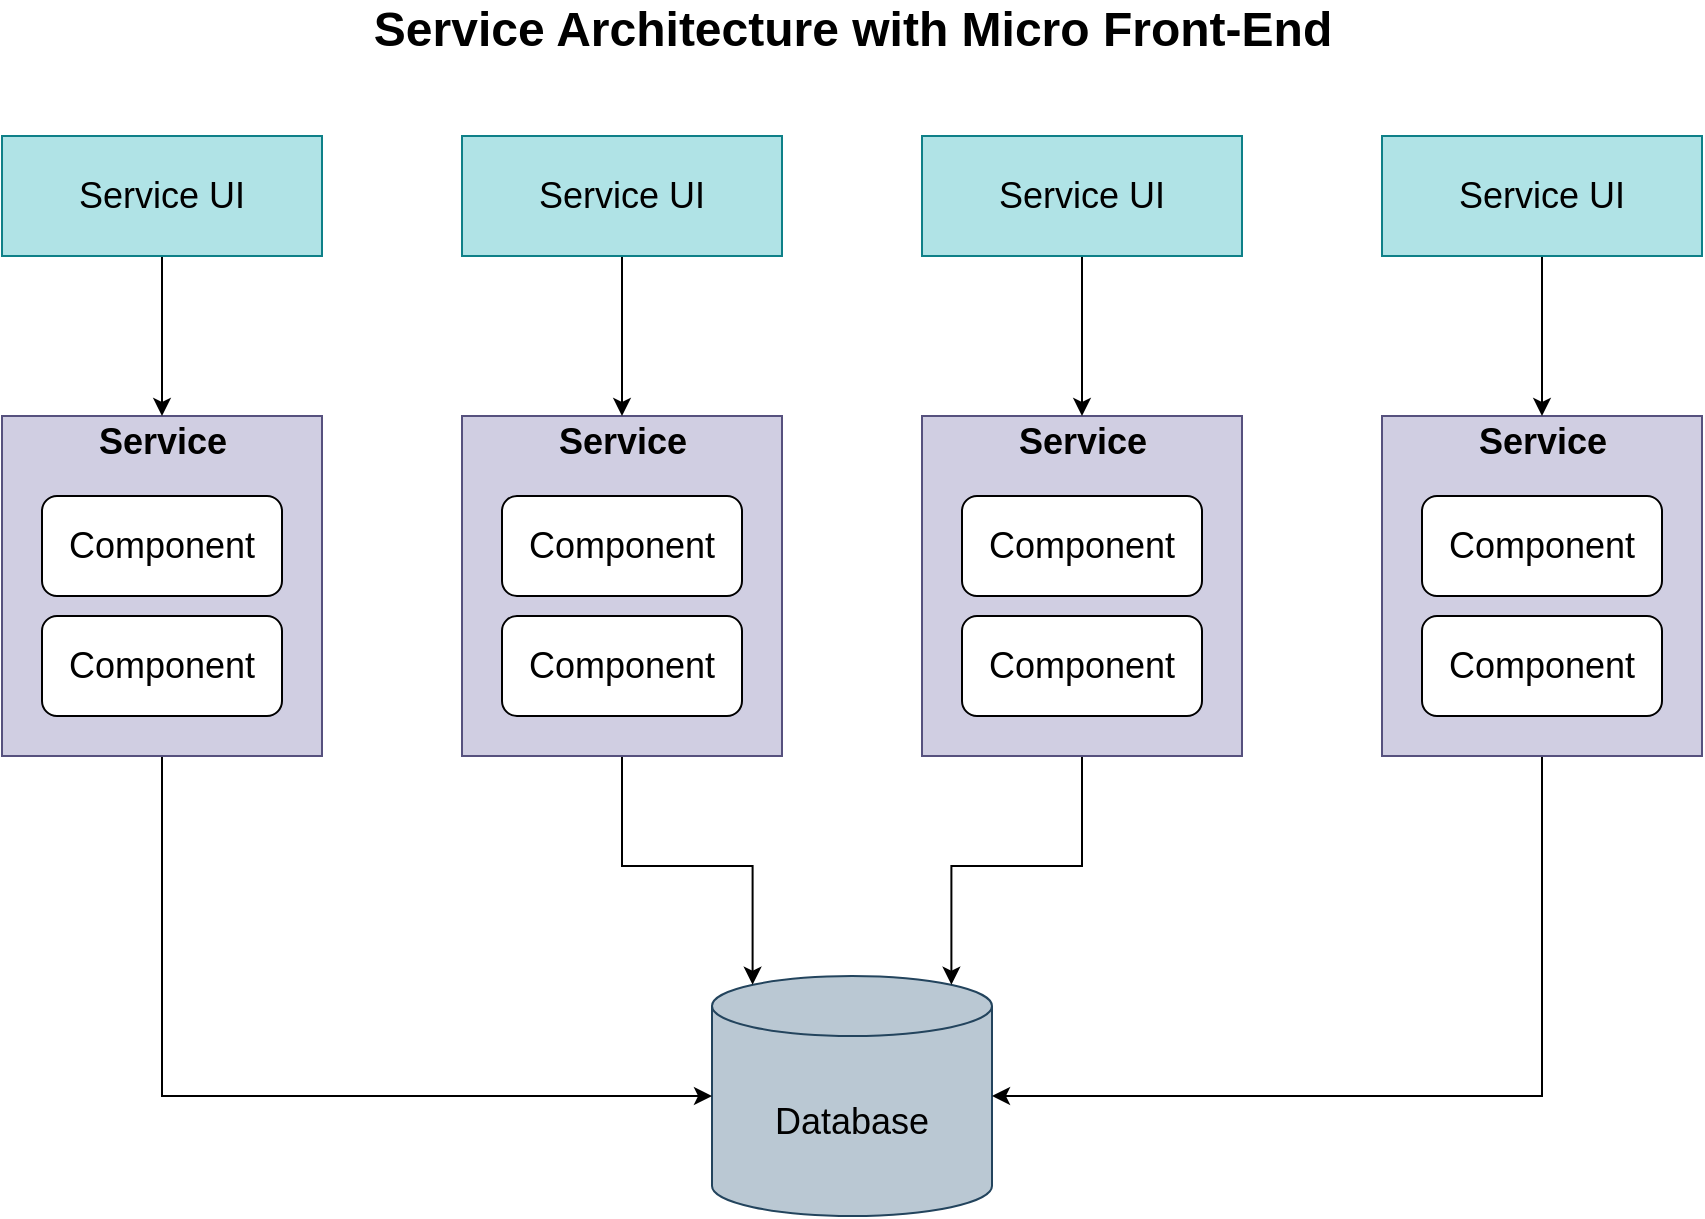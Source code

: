 <mxfile version="14.6.13" type="device"><diagram id="jT96BS46S8teOjkK06s0" name="Page-1"><mxGraphModel dx="1093" dy="1275" grid="1" gridSize="10" guides="1" tooltips="1" connect="1" arrows="1" fold="1" page="1" pageScale="1" pageWidth="1169" pageHeight="827" math="0" shadow="0"><root><mxCell id="0"/><mxCell id="1" parent="0"/><mxCell id="bbJNHcriBx7SgrGQFmhu-1" value="&lt;font style=&quot;font-size: 18px&quot;&gt;Database&lt;/font&gt;" style="shape=cylinder3;whiteSpace=wrap;html=1;boundedLbl=1;backgroundOutline=1;size=15;fillColor=#bac8d3;strokeColor=#23445d;" vertex="1" parent="1"><mxGeometry x="515" y="500" width="140" height="120" as="geometry"/></mxCell><mxCell id="bbJNHcriBx7SgrGQFmhu-31" style="edgeStyle=orthogonalEdgeStyle;rounded=0;orthogonalLoop=1;jettySize=auto;html=1;entryX=0;entryY=0.5;entryDx=0;entryDy=0;entryPerimeter=0;exitX=0.5;exitY=1;exitDx=0;exitDy=0;" edge="1" parent="1" source="bbJNHcriBx7SgrGQFmhu-6" target="bbJNHcriBx7SgrGQFmhu-1"><mxGeometry relative="1" as="geometry"/></mxCell><mxCell id="bbJNHcriBx7SgrGQFmhu-6" value="" style="rounded=0;whiteSpace=wrap;html=1;fillColor=#d0cee2;strokeColor=#56517e;" vertex="1" parent="1"><mxGeometry x="160" y="220" width="160" height="170" as="geometry"/></mxCell><mxCell id="bbJNHcriBx7SgrGQFmhu-5" value="&lt;font style=&quot;font-size: 18px&quot;&gt;&lt;b&gt;Service&lt;/b&gt;&lt;/font&gt;" style="text;html=1;align=center;verticalAlign=middle;resizable=0;points=[];autosize=1;strokeColor=none;" vertex="1" parent="1"><mxGeometry x="200" y="223" width="80" height="20" as="geometry"/></mxCell><mxCell id="bbJNHcriBx7SgrGQFmhu-4" value="&lt;font style=&quot;font-size: 18px&quot;&gt;Component&lt;/font&gt;" style="rounded=1;whiteSpace=wrap;html=1;" vertex="1" parent="1"><mxGeometry x="180" y="260" width="120" height="50" as="geometry"/></mxCell><mxCell id="bbJNHcriBx7SgrGQFmhu-7" value="&lt;font style=&quot;font-size: 18px&quot;&gt;Component&lt;/font&gt;" style="rounded=1;whiteSpace=wrap;html=1;" vertex="1" parent="1"><mxGeometry x="180" y="320" width="120" height="50" as="geometry"/></mxCell><mxCell id="bbJNHcriBx7SgrGQFmhu-9" style="edgeStyle=orthogonalEdgeStyle;rounded=0;orthogonalLoop=1;jettySize=auto;html=1;" edge="1" parent="1" source="bbJNHcriBx7SgrGQFmhu-8" target="bbJNHcriBx7SgrGQFmhu-6"><mxGeometry relative="1" as="geometry"/></mxCell><mxCell id="bbJNHcriBx7SgrGQFmhu-8" value="&lt;font style=&quot;font-size: 18px&quot;&gt;Service UI&lt;/font&gt;" style="rounded=0;whiteSpace=wrap;html=1;fillColor=#b0e3e6;strokeColor=#0e8088;" vertex="1" parent="1"><mxGeometry x="160" y="80" width="160" height="60" as="geometry"/></mxCell><mxCell id="bbJNHcriBx7SgrGQFmhu-28" style="edgeStyle=orthogonalEdgeStyle;rounded=0;orthogonalLoop=1;jettySize=auto;html=1;entryX=0.145;entryY=0;entryDx=0;entryDy=4.35;entryPerimeter=0;" edge="1" parent="1" source="bbJNHcriBx7SgrGQFmhu-10" target="bbJNHcriBx7SgrGQFmhu-1"><mxGeometry relative="1" as="geometry"/></mxCell><mxCell id="bbJNHcriBx7SgrGQFmhu-10" value="" style="rounded=0;whiteSpace=wrap;html=1;fillColor=#d0cee2;strokeColor=#56517e;" vertex="1" parent="1"><mxGeometry x="390" y="220" width="160" height="170" as="geometry"/></mxCell><mxCell id="bbJNHcriBx7SgrGQFmhu-11" value="&lt;font style=&quot;font-size: 18px&quot;&gt;&lt;b&gt;Service&lt;/b&gt;&lt;/font&gt;" style="text;html=1;align=center;verticalAlign=middle;resizable=0;points=[];autosize=1;strokeColor=none;" vertex="1" parent="1"><mxGeometry x="430" y="223" width="80" height="20" as="geometry"/></mxCell><mxCell id="bbJNHcriBx7SgrGQFmhu-12" value="&lt;font style=&quot;font-size: 18px&quot;&gt;Component&lt;/font&gt;" style="rounded=1;whiteSpace=wrap;html=1;" vertex="1" parent="1"><mxGeometry x="410" y="260" width="120" height="50" as="geometry"/></mxCell><mxCell id="bbJNHcriBx7SgrGQFmhu-13" value="&lt;font style=&quot;font-size: 18px&quot;&gt;Component&lt;/font&gt;" style="rounded=1;whiteSpace=wrap;html=1;" vertex="1" parent="1"><mxGeometry x="410" y="320" width="120" height="50" as="geometry"/></mxCell><mxCell id="bbJNHcriBx7SgrGQFmhu-14" style="edgeStyle=orthogonalEdgeStyle;rounded=0;orthogonalLoop=1;jettySize=auto;html=1;" edge="1" parent="1" source="bbJNHcriBx7SgrGQFmhu-15" target="bbJNHcriBx7SgrGQFmhu-10"><mxGeometry relative="1" as="geometry"/></mxCell><mxCell id="bbJNHcriBx7SgrGQFmhu-15" value="&lt;font style=&quot;font-size: 18px&quot;&gt;Service UI&lt;/font&gt;" style="rounded=0;whiteSpace=wrap;html=1;fillColor=#b0e3e6;strokeColor=#0e8088;" vertex="1" parent="1"><mxGeometry x="390" y="80" width="160" height="60" as="geometry"/></mxCell><mxCell id="bbJNHcriBx7SgrGQFmhu-30" style="edgeStyle=orthogonalEdgeStyle;rounded=0;orthogonalLoop=1;jettySize=auto;html=1;entryX=0.855;entryY=0;entryDx=0;entryDy=4.35;entryPerimeter=0;" edge="1" parent="1" source="bbJNHcriBx7SgrGQFmhu-16" target="bbJNHcriBx7SgrGQFmhu-1"><mxGeometry relative="1" as="geometry"/></mxCell><mxCell id="bbJNHcriBx7SgrGQFmhu-16" value="" style="rounded=0;whiteSpace=wrap;html=1;fillColor=#d0cee2;strokeColor=#56517e;" vertex="1" parent="1"><mxGeometry x="620" y="220" width="160" height="170" as="geometry"/></mxCell><mxCell id="bbJNHcriBx7SgrGQFmhu-17" value="&lt;font style=&quot;font-size: 18px&quot;&gt;&lt;b&gt;Service&lt;/b&gt;&lt;/font&gt;" style="text;html=1;align=center;verticalAlign=middle;resizable=0;points=[];autosize=1;strokeColor=none;" vertex="1" parent="1"><mxGeometry x="660" y="223" width="80" height="20" as="geometry"/></mxCell><mxCell id="bbJNHcriBx7SgrGQFmhu-18" value="&lt;font style=&quot;font-size: 18px&quot;&gt;Component&lt;/font&gt;" style="rounded=1;whiteSpace=wrap;html=1;" vertex="1" parent="1"><mxGeometry x="640" y="260" width="120" height="50" as="geometry"/></mxCell><mxCell id="bbJNHcriBx7SgrGQFmhu-19" value="&lt;font style=&quot;font-size: 18px&quot;&gt;Component&lt;/font&gt;" style="rounded=1;whiteSpace=wrap;html=1;" vertex="1" parent="1"><mxGeometry x="640" y="320" width="120" height="50" as="geometry"/></mxCell><mxCell id="bbJNHcriBx7SgrGQFmhu-20" style="edgeStyle=orthogonalEdgeStyle;rounded=0;orthogonalLoop=1;jettySize=auto;html=1;" edge="1" parent="1" source="bbJNHcriBx7SgrGQFmhu-21" target="bbJNHcriBx7SgrGQFmhu-16"><mxGeometry relative="1" as="geometry"/></mxCell><mxCell id="bbJNHcriBx7SgrGQFmhu-21" value="&lt;font style=&quot;font-size: 18px&quot;&gt;Service UI&lt;/font&gt;" style="rounded=0;whiteSpace=wrap;html=1;fillColor=#b0e3e6;strokeColor=#0e8088;" vertex="1" parent="1"><mxGeometry x="620" y="80" width="160" height="60" as="geometry"/></mxCell><mxCell id="bbJNHcriBx7SgrGQFmhu-32" style="edgeStyle=orthogonalEdgeStyle;rounded=0;orthogonalLoop=1;jettySize=auto;html=1;entryX=1;entryY=0.5;entryDx=0;entryDy=0;entryPerimeter=0;exitX=0.5;exitY=1;exitDx=0;exitDy=0;" edge="1" parent="1" source="bbJNHcriBx7SgrGQFmhu-22" target="bbJNHcriBx7SgrGQFmhu-1"><mxGeometry relative="1" as="geometry"/></mxCell><mxCell id="bbJNHcriBx7SgrGQFmhu-22" value="" style="rounded=0;whiteSpace=wrap;html=1;fillColor=#d0cee2;strokeColor=#56517e;" vertex="1" parent="1"><mxGeometry x="850" y="220" width="160" height="170" as="geometry"/></mxCell><mxCell id="bbJNHcriBx7SgrGQFmhu-23" value="&lt;font style=&quot;font-size: 18px&quot;&gt;&lt;b&gt;Service&lt;/b&gt;&lt;/font&gt;" style="text;html=1;align=center;verticalAlign=middle;resizable=0;points=[];autosize=1;strokeColor=none;" vertex="1" parent="1"><mxGeometry x="890" y="223" width="80" height="20" as="geometry"/></mxCell><mxCell id="bbJNHcriBx7SgrGQFmhu-24" value="&lt;font style=&quot;font-size: 18px&quot;&gt;Component&lt;/font&gt;" style="rounded=1;whiteSpace=wrap;html=1;" vertex="1" parent="1"><mxGeometry x="870" y="260" width="120" height="50" as="geometry"/></mxCell><mxCell id="bbJNHcriBx7SgrGQFmhu-25" value="&lt;font style=&quot;font-size: 18px&quot;&gt;Component&lt;/font&gt;" style="rounded=1;whiteSpace=wrap;html=1;" vertex="1" parent="1"><mxGeometry x="870" y="320" width="120" height="50" as="geometry"/></mxCell><mxCell id="bbJNHcriBx7SgrGQFmhu-26" style="edgeStyle=orthogonalEdgeStyle;rounded=0;orthogonalLoop=1;jettySize=auto;html=1;" edge="1" parent="1" source="bbJNHcriBx7SgrGQFmhu-27" target="bbJNHcriBx7SgrGQFmhu-22"><mxGeometry relative="1" as="geometry"/></mxCell><mxCell id="bbJNHcriBx7SgrGQFmhu-27" value="&lt;font style=&quot;font-size: 18px&quot;&gt;Service UI&lt;/font&gt;" style="rounded=0;whiteSpace=wrap;html=1;fillColor=#b0e3e6;strokeColor=#0e8088;" vertex="1" parent="1"><mxGeometry x="850" y="80" width="160" height="60" as="geometry"/></mxCell><mxCell id="bbJNHcriBx7SgrGQFmhu-33" value="&lt;font style=&quot;font-size: 24px&quot;&gt;&lt;b&gt;Service Architecture with Micro Front-End&lt;/b&gt;&lt;/font&gt;" style="text;html=1;align=center;verticalAlign=middle;resizable=0;points=[];autosize=1;strokeColor=none;" vertex="1" parent="1"><mxGeometry x="340" y="17" width="490" height="20" as="geometry"/></mxCell></root></mxGraphModel></diagram></mxfile>